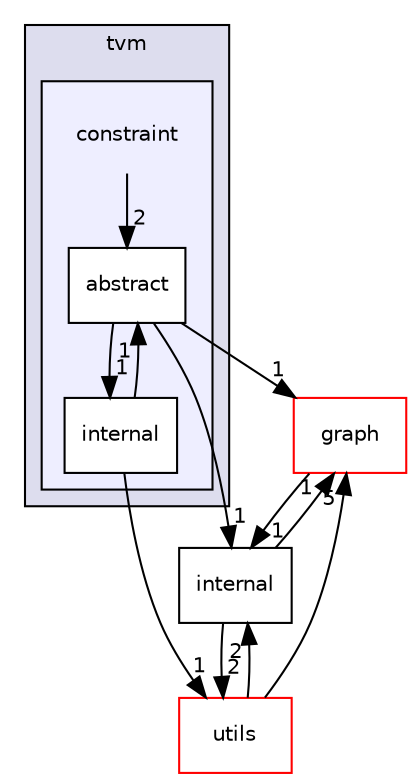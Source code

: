 digraph "include/tvm/constraint" {
  compound=true
  node [ fontsize="10", fontname="Helvetica"];
  edge [ labelfontsize="10", labelfontname="Helvetica"];
  subgraph clusterdir_b4c7d8e826c599ba55146c099a14beb5 {
    graph [ bgcolor="#ddddee", pencolor="black", label="tvm" fontname="Helvetica", fontsize="10", URL="dir_b4c7d8e826c599ba55146c099a14beb5.html"]
  subgraph clusterdir_8aade20741a7f4a13662c9851e607ed3 {
    graph [ bgcolor="#eeeeff", pencolor="black", label="" URL="dir_8aade20741a7f4a13662c9851e607ed3.html"];
    dir_8aade20741a7f4a13662c9851e607ed3 [shape=plaintext label="constraint"];
    dir_2c65b15ce7a83c40acda25185dc2a52e [shape=box label="abstract" color="black" fillcolor="white" style="filled" URL="dir_2c65b15ce7a83c40acda25185dc2a52e.html"];
    dir_0e0e5f9056032a31035848b7596a95c4 [shape=box label="internal" color="black" fillcolor="white" style="filled" URL="dir_0e0e5f9056032a31035848b7596a95c4.html"];
  }
  }
  dir_df8c49de760ace615969b0dd6b4dc6c3 [shape=box label="graph" fillcolor="white" style="filled" color="red" URL="dir_df8c49de760ace615969b0dd6b4dc6c3.html"];
  dir_02c2fac6d932f25932ff780d6d7745ad [shape=box label="utils" fillcolor="white" style="filled" color="red" URL="dir_02c2fac6d932f25932ff780d6d7745ad.html"];
  dir_020a04e36825fdb5d137e6f4f382bacd [shape=box label="internal" URL="dir_020a04e36825fdb5d137e6f4f382bacd.html"];
  dir_0e0e5f9056032a31035848b7596a95c4->dir_2c65b15ce7a83c40acda25185dc2a52e [headlabel="1", labeldistance=1.5 headhref="dir_000008_000003.html"];
  dir_0e0e5f9056032a31035848b7596a95c4->dir_02c2fac6d932f25932ff780d6d7745ad [headlabel="1", labeldistance=1.5 headhref="dir_000008_000029.html"];
  dir_2c65b15ce7a83c40acda25185dc2a52e->dir_0e0e5f9056032a31035848b7596a95c4 [headlabel="1", labeldistance=1.5 headhref="dir_000003_000008.html"];
  dir_2c65b15ce7a83c40acda25185dc2a52e->dir_df8c49de760ace615969b0dd6b4dc6c3 [headlabel="1", labeldistance=1.5 headhref="dir_000003_000013.html"];
  dir_2c65b15ce7a83c40acda25185dc2a52e->dir_020a04e36825fdb5d137e6f4f382bacd [headlabel="1", labeldistance=1.5 headhref="dir_000003_000005.html"];
  dir_df8c49de760ace615969b0dd6b4dc6c3->dir_020a04e36825fdb5d137e6f4f382bacd [headlabel="1", labeldistance=1.5 headhref="dir_000013_000005.html"];
  dir_02c2fac6d932f25932ff780d6d7745ad->dir_df8c49de760ace615969b0dd6b4dc6c3 [headlabel="5", labeldistance=1.5 headhref="dir_000029_000013.html"];
  dir_02c2fac6d932f25932ff780d6d7745ad->dir_020a04e36825fdb5d137e6f4f382bacd [headlabel="2", labeldistance=1.5 headhref="dir_000029_000005.html"];
  dir_8aade20741a7f4a13662c9851e607ed3->dir_2c65b15ce7a83c40acda25185dc2a52e [headlabel="2", labeldistance=1.5 headhref="dir_000002_000003.html"];
  dir_020a04e36825fdb5d137e6f4f382bacd->dir_df8c49de760ace615969b0dd6b4dc6c3 [headlabel="1", labeldistance=1.5 headhref="dir_000005_000013.html"];
  dir_020a04e36825fdb5d137e6f4f382bacd->dir_02c2fac6d932f25932ff780d6d7745ad [headlabel="2", labeldistance=1.5 headhref="dir_000005_000029.html"];
}
